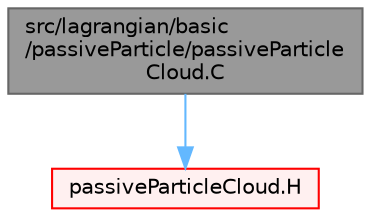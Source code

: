 digraph "src/lagrangian/basic/passiveParticle/passiveParticleCloud.C"
{
 // LATEX_PDF_SIZE
  bgcolor="transparent";
  edge [fontname=Helvetica,fontsize=10,labelfontname=Helvetica,labelfontsize=10];
  node [fontname=Helvetica,fontsize=10,shape=box,height=0.2,width=0.4];
  Node1 [id="Node000001",label="src/lagrangian/basic\l/passiveParticle/passiveParticle\lCloud.C",height=0.2,width=0.4,color="gray40", fillcolor="grey60", style="filled", fontcolor="black",tooltip=" "];
  Node1 -> Node2 [id="edge1_Node000001_Node000002",color="steelblue1",style="solid",tooltip=" "];
  Node2 [id="Node000002",label="passiveParticleCloud.H",height=0.2,width=0.4,color="red", fillcolor="#FFF0F0", style="filled",URL="$passiveParticleCloud_8H.html",tooltip=" "];
}

